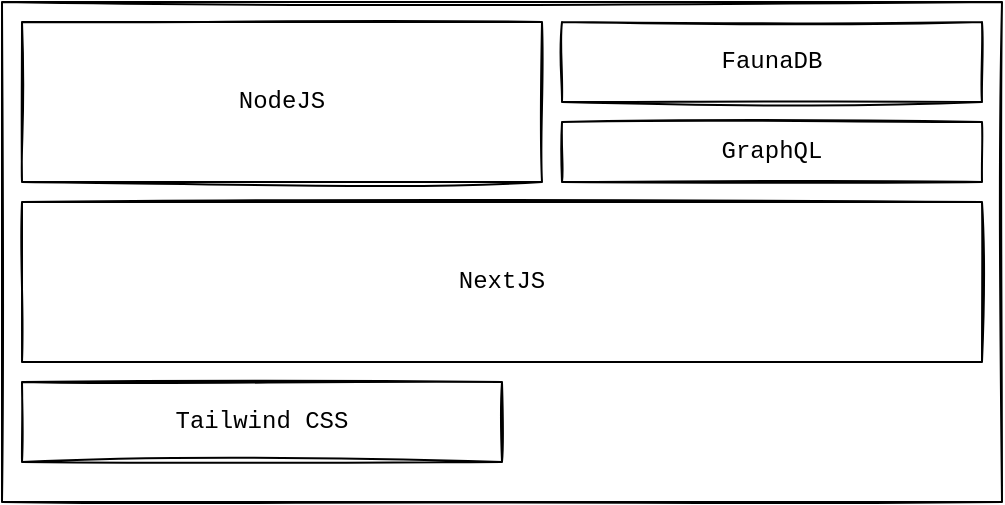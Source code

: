 <mxfile version="14.5.10" type="device" pages="2"><diagram id="K4nhx7fgvgA0rMbJTYk7" name="Page-1"><mxGraphModel dx="1422" dy="768" grid="1" gridSize="10" guides="1" tooltips="1" connect="1" arrows="1" fold="1" page="1" pageScale="1" pageWidth="1100" pageHeight="850" math="0" shadow="0"><root><mxCell id="0"/><mxCell id="1" parent="0"/><mxCell id="K4aD837W_TPLSCQvLE1_-7" value="" style="rounded=0;whiteSpace=wrap;html=1;sketch=1;fontFamily=Courier New;" vertex="1" parent="1"><mxGeometry x="30" y="30" width="500" height="250" as="geometry"/></mxCell><mxCell id="K4aD837W_TPLSCQvLE1_-1" value="NextJS" style="rounded=0;whiteSpace=wrap;html=1;sketch=1;fontFamily=Courier New;" vertex="1" parent="1"><mxGeometry x="40" y="130" width="480" height="80" as="geometry"/></mxCell><mxCell id="K4aD837W_TPLSCQvLE1_-2" value="FaunaDB" style="rounded=0;whiteSpace=wrap;html=1;sketch=1;fontFamily=Courier New;" vertex="1" parent="1"><mxGeometry x="310" y="40" width="210" height="40" as="geometry"/></mxCell><mxCell id="K4aD837W_TPLSCQvLE1_-3" value="NodeJS" style="rounded=0;whiteSpace=wrap;html=1;sketch=1;fontFamily=Courier New;" vertex="1" parent="1"><mxGeometry x="40" y="40" width="260" height="80" as="geometry"/></mxCell><mxCell id="K4aD837W_TPLSCQvLE1_-4" value="Tailwind CSS" style="rounded=0;whiteSpace=wrap;html=1;sketch=1;fontFamily=Courier New;" vertex="1" parent="1"><mxGeometry x="40" y="220" width="240" height="40" as="geometry"/></mxCell><mxCell id="K4aD837W_TPLSCQvLE1_-5" value="GraphQL" style="rounded=0;whiteSpace=wrap;html=1;sketch=1;fontFamily=Courier New;" vertex="1" parent="1"><mxGeometry x="310" y="90" width="210" height="30" as="geometry"/></mxCell></root></mxGraphModel></diagram><diagram id="MmiQ1cnZ8uWjKBb6q72h" name="Page-2"><mxGraphModel dx="1422" dy="768" grid="1" gridSize="10" guides="1" tooltips="1" connect="1" arrows="1" fold="1" page="1" pageScale="1" pageWidth="1100" pageHeight="850" math="0" shadow="0"><root><mxCell id="to3Q2Td9Mk9YpwAGMRPy-0"/><mxCell id="to3Q2Td9Mk9YpwAGMRPy-1" parent="to3Q2Td9Mk9YpwAGMRPy-0"/><mxCell id="to3Q2Td9Mk9YpwAGMRPy-4" value="" style="edgeStyle=orthogonalEdgeStyle;rounded=0;sketch=1;orthogonalLoop=1;jettySize=auto;html=1;fontFamily=Courier New;" edge="1" parent="to3Q2Td9Mk9YpwAGMRPy-1" source="to3Q2Td9Mk9YpwAGMRPy-2" target="to3Q2Td9Mk9YpwAGMRPy-3"><mxGeometry relative="1" as="geometry"/></mxCell><mxCell id="to3Q2Td9Mk9YpwAGMRPy-2" value="" style="ellipse;whiteSpace=wrap;html=1;aspect=fixed;sketch=1;fontFamily=Courier New;" vertex="1" parent="to3Q2Td9Mk9YpwAGMRPy-1"><mxGeometry x="40" y="40" width="80" height="80" as="geometry"/></mxCell><mxCell id="to3Q2Td9Mk9YpwAGMRPy-6" value="" style="edgeStyle=orthogonalEdgeStyle;rounded=0;sketch=1;orthogonalLoop=1;jettySize=auto;html=1;fontFamily=Courier New;" edge="1" parent="to3Q2Td9Mk9YpwAGMRPy-1" source="to3Q2Td9Mk9YpwAGMRPy-3" target="to3Q2Td9Mk9YpwAGMRPy-5"><mxGeometry relative="1" as="geometry"/></mxCell><mxCell id="to3Q2Td9Mk9YpwAGMRPy-3" value="Welcome to the curiouses" style="whiteSpace=wrap;html=1;fontFamily=Courier New;sketch=1;fillColor=#B9E0A5;" vertex="1" parent="to3Q2Td9Mk9YpwAGMRPy-1"><mxGeometry x="180" y="50" width="190" height="60" as="geometry"/></mxCell><mxCell id="to3Q2Td9Mk9YpwAGMRPy-8" value="" style="edgeStyle=orthogonalEdgeStyle;rounded=0;sketch=1;orthogonalLoop=1;jettySize=auto;html=1;fontFamily=Courier New;" edge="1" parent="to3Q2Td9Mk9YpwAGMRPy-1" source="to3Q2Td9Mk9YpwAGMRPy-5" target="to3Q2Td9Mk9YpwAGMRPy-7"><mxGeometry relative="1" as="geometry"/></mxCell><mxCell id="to3Q2Td9Mk9YpwAGMRPy-5" value="Early adopters notification request" style="whiteSpace=wrap;html=1;fontFamily=Courier New;sketch=1;fillColor=#B9E0A5;" vertex="1" parent="to3Q2Td9Mk9YpwAGMRPy-1"><mxGeometry x="450" y="50" width="190" height="60" as="geometry"/></mxCell><mxCell id="to3Q2Td9Mk9YpwAGMRPy-7" value="Send email notification to early adopters when the app is ready to use" style="whiteSpace=wrap;html=1;fontFamily=Courier New;sketch=1;fillColor=#FFFFFF;" vertex="1" parent="to3Q2Td9Mk9YpwAGMRPy-1"><mxGeometry x="720" y="50" width="190" height="60" as="geometry"/></mxCell></root></mxGraphModel></diagram></mxfile>